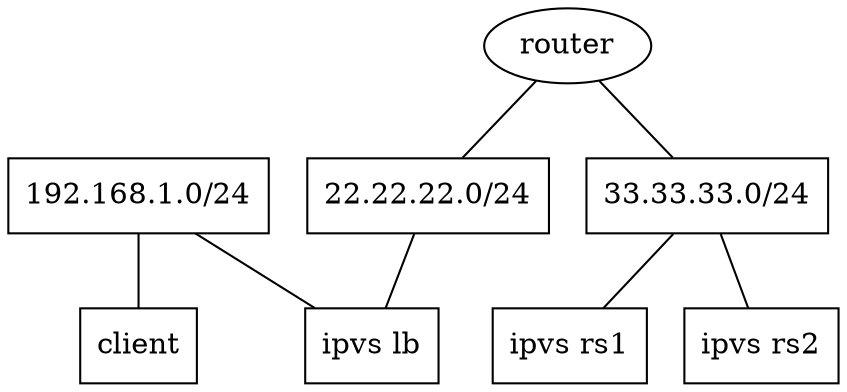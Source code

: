 graph {
    ls1 [shape=box, label="192.168.1.0/24"];
    ls2 [shape=box, label="22.22.22.0/24"];
    ls3 [shape=box, label="33.33.33.0/24"];
    client [shape=box];
    lb [shape=box, label="ipvs lb"];
    rs1 [shape=box, label="ipvs rs1"];
    rs2 [shape=box, label="ipvs rs2"];

    router -- ls2;
    router -- ls3;
    ls1 -- client;
    ls1 -- lb;
    ls2 -- lb;
    ls3 -- rs1;
    ls3 -- rs2;
}

